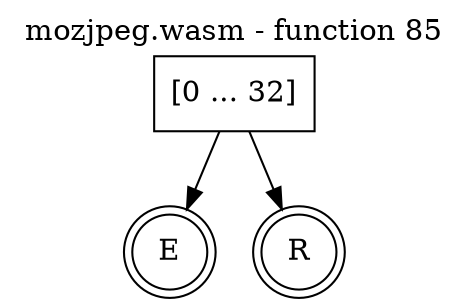 digraph finite_state_machine {
    label = "mozjpeg.wasm - function 85"
    labelloc =  t
    labelfontsize = 16
    labelfontcolor = black
    labelfontname = "Helvetica"
    node [shape = doublecircle]; E R ;
    node [shape = box];
    node [shape=box, color=black, style=solid] 0[label="[0 ... 32]"]
    0 -> E;
    0 -> R;
}
